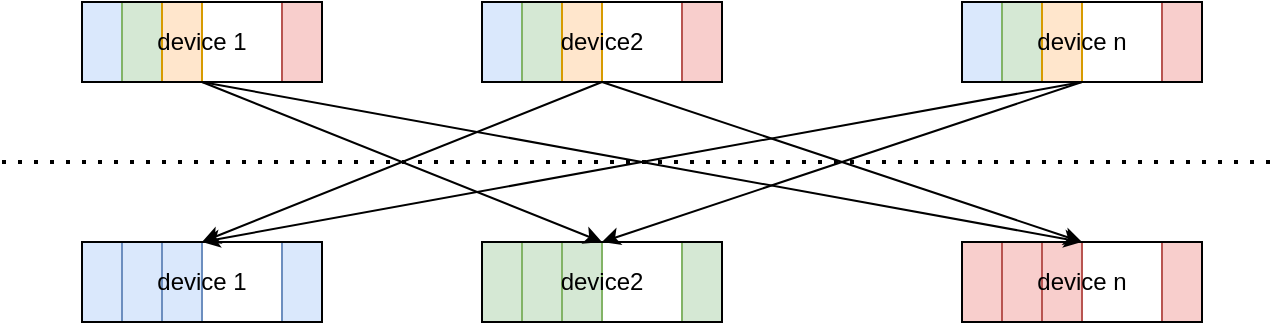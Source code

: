 <mxfile version="21.0.2" type="github">
  <diagram name="Page-1" id="GqM_GtEpAZezMYEgQ5xa">
    <mxGraphModel dx="954" dy="616" grid="1" gridSize="10" guides="1" tooltips="1" connect="1" arrows="1" fold="1" page="1" pageScale="1" pageWidth="850" pageHeight="1100" math="0" shadow="0">
      <root>
        <mxCell id="0" />
        <mxCell id="1" parent="0" />
        <mxCell id="keDTnLgS_OwcRACG__t4-4" value="" style="rounded=0;whiteSpace=wrap;html=1;fillColor=#dae8fc;strokeColor=#6c8ebf;" parent="1" vertex="1">
          <mxGeometry x="80" y="120" width="20" height="40" as="geometry" />
        </mxCell>
        <mxCell id="keDTnLgS_OwcRACG__t4-5" value="" style="rounded=0;whiteSpace=wrap;html=1;fillColor=#d5e8d4;strokeColor=#82b366;" parent="1" vertex="1">
          <mxGeometry x="100" y="120" width="20" height="40" as="geometry" />
        </mxCell>
        <mxCell id="keDTnLgS_OwcRACG__t4-6" value="" style="rounded=0;whiteSpace=wrap;html=1;fillColor=#ffe6cc;strokeColor=#d79b00;" parent="1" vertex="1">
          <mxGeometry x="120" y="120" width="20" height="40" as="geometry" />
        </mxCell>
        <mxCell id="keDTnLgS_OwcRACG__t4-8" value="" style="rounded=0;whiteSpace=wrap;html=1;fillColor=#f8cecc;strokeColor=#b85450;" parent="1" vertex="1">
          <mxGeometry x="180" y="120" width="20" height="40" as="geometry" />
        </mxCell>
        <mxCell id="keDTnLgS_OwcRACG__t4-10" value="" style="rounded=0;whiteSpace=wrap;html=1;fillColor=#dae8fc;strokeColor=#6c8ebf;" parent="1" vertex="1">
          <mxGeometry x="280" y="120" width="20" height="40" as="geometry" />
        </mxCell>
        <mxCell id="keDTnLgS_OwcRACG__t4-11" value="" style="rounded=0;whiteSpace=wrap;html=1;fillColor=#d5e8d4;strokeColor=#82b366;" parent="1" vertex="1">
          <mxGeometry x="300" y="120" width="20" height="40" as="geometry" />
        </mxCell>
        <mxCell id="keDTnLgS_OwcRACG__t4-12" value="" style="rounded=0;whiteSpace=wrap;html=1;fillColor=#ffe6cc;strokeColor=#d79b00;" parent="1" vertex="1">
          <mxGeometry x="320" y="120" width="20" height="40" as="geometry" />
        </mxCell>
        <mxCell id="keDTnLgS_OwcRACG__t4-13" value="" style="rounded=0;whiteSpace=wrap;html=1;fillColor=#f8cecc;strokeColor=#b85450;" parent="1" vertex="1">
          <mxGeometry x="380" y="120" width="20" height="40" as="geometry" />
        </mxCell>
        <mxCell id="keDTnLgS_OwcRACG__t4-15" value="" style="rounded=0;whiteSpace=wrap;html=1;fillColor=#dae8fc;strokeColor=#6c8ebf;" parent="1" vertex="1">
          <mxGeometry x="520" y="120" width="20" height="40" as="geometry" />
        </mxCell>
        <mxCell id="keDTnLgS_OwcRACG__t4-16" value="" style="rounded=0;whiteSpace=wrap;html=1;fillColor=#d5e8d4;strokeColor=#82b366;" parent="1" vertex="1">
          <mxGeometry x="540" y="120" width="20" height="40" as="geometry" />
        </mxCell>
        <mxCell id="keDTnLgS_OwcRACG__t4-17" value="" style="rounded=0;whiteSpace=wrap;html=1;fillColor=#ffe6cc;strokeColor=#d79b00;" parent="1" vertex="1">
          <mxGeometry x="560" y="120" width="20" height="40" as="geometry" />
        </mxCell>
        <mxCell id="keDTnLgS_OwcRACG__t4-18" value="" style="rounded=0;whiteSpace=wrap;html=1;fillColor=#f8cecc;strokeColor=#b85450;" parent="1" vertex="1">
          <mxGeometry x="620" y="120" width="20" height="40" as="geometry" />
        </mxCell>
        <mxCell id="keDTnLgS_OwcRACG__t4-7" value="device 1" style="rounded=0;whiteSpace=wrap;html=1;fillColor=none;" parent="1" vertex="1">
          <mxGeometry x="80" y="120" width="120" height="40" as="geometry" />
        </mxCell>
        <mxCell id="keDTnLgS_OwcRACG__t4-9" value="device2" style="rounded=0;whiteSpace=wrap;html=1;fillColor=none;" parent="1" vertex="1">
          <mxGeometry x="280" y="120" width="120" height="40" as="geometry" />
        </mxCell>
        <mxCell id="keDTnLgS_OwcRACG__t4-14" value="device n" style="rounded=0;whiteSpace=wrap;html=1;fillColor=none;" parent="1" vertex="1">
          <mxGeometry x="520" y="120" width="120" height="40" as="geometry" />
        </mxCell>
        <mxCell id="V1a2tWrJ-6fX1USO5qKv-2" value="" style="rounded=0;whiteSpace=wrap;html=1;fillColor=#dae8fc;strokeColor=#6c8ebf;" vertex="1" parent="1">
          <mxGeometry x="80" y="240" width="20" height="40" as="geometry" />
        </mxCell>
        <mxCell id="V1a2tWrJ-6fX1USO5qKv-3" value="" style="rounded=0;whiteSpace=wrap;html=1;fillColor=#dae8fc;strokeColor=#6c8ebf;" vertex="1" parent="1">
          <mxGeometry x="100" y="240" width="20" height="40" as="geometry" />
        </mxCell>
        <mxCell id="V1a2tWrJ-6fX1USO5qKv-4" value="" style="rounded=0;whiteSpace=wrap;html=1;fillColor=#dae8fc;strokeColor=#6c8ebf;" vertex="1" parent="1">
          <mxGeometry x="120" y="240" width="20" height="40" as="geometry" />
        </mxCell>
        <mxCell id="V1a2tWrJ-6fX1USO5qKv-5" value="" style="rounded=0;whiteSpace=wrap;html=1;fillColor=#dae8fc;strokeColor=#6c8ebf;" vertex="1" parent="1">
          <mxGeometry x="180" y="240" width="20" height="40" as="geometry" />
        </mxCell>
        <mxCell id="V1a2tWrJ-6fX1USO5qKv-6" value="" style="rounded=0;whiteSpace=wrap;html=1;fillColor=#d5e8d4;strokeColor=#82b366;" vertex="1" parent="1">
          <mxGeometry x="280" y="240" width="20" height="40" as="geometry" />
        </mxCell>
        <mxCell id="V1a2tWrJ-6fX1USO5qKv-7" value="" style="rounded=0;whiteSpace=wrap;html=1;fillColor=#d5e8d4;strokeColor=#82b366;" vertex="1" parent="1">
          <mxGeometry x="300" y="240" width="20" height="40" as="geometry" />
        </mxCell>
        <mxCell id="V1a2tWrJ-6fX1USO5qKv-8" value="" style="rounded=0;whiteSpace=wrap;html=1;fillColor=#d5e8d4;strokeColor=#82b366;" vertex="1" parent="1">
          <mxGeometry x="320" y="240" width="20" height="40" as="geometry" />
        </mxCell>
        <mxCell id="V1a2tWrJ-6fX1USO5qKv-9" value="" style="rounded=0;whiteSpace=wrap;html=1;fillColor=#d5e8d4;strokeColor=#82b366;" vertex="1" parent="1">
          <mxGeometry x="380" y="240" width="20" height="40" as="geometry" />
        </mxCell>
        <mxCell id="V1a2tWrJ-6fX1USO5qKv-10" value="" style="rounded=0;whiteSpace=wrap;html=1;fillColor=#f8cecc;strokeColor=#b85450;" vertex="1" parent="1">
          <mxGeometry x="520" y="240" width="20" height="40" as="geometry" />
        </mxCell>
        <mxCell id="V1a2tWrJ-6fX1USO5qKv-11" value="" style="rounded=0;whiteSpace=wrap;html=1;fillColor=#f8cecc;strokeColor=#b85450;" vertex="1" parent="1">
          <mxGeometry x="540" y="240" width="20" height="40" as="geometry" />
        </mxCell>
        <mxCell id="V1a2tWrJ-6fX1USO5qKv-12" value="" style="rounded=0;whiteSpace=wrap;html=1;fillColor=#f8cecc;strokeColor=#b85450;" vertex="1" parent="1">
          <mxGeometry x="560" y="240" width="20" height="40" as="geometry" />
        </mxCell>
        <mxCell id="V1a2tWrJ-6fX1USO5qKv-13" value="" style="rounded=0;whiteSpace=wrap;html=1;fillColor=#f8cecc;strokeColor=#b85450;" vertex="1" parent="1">
          <mxGeometry x="620" y="240" width="20" height="40" as="geometry" />
        </mxCell>
        <mxCell id="V1a2tWrJ-6fX1USO5qKv-14" value="device 1" style="rounded=0;whiteSpace=wrap;html=1;fillColor=none;" vertex="1" parent="1">
          <mxGeometry x="80" y="240" width="120" height="40" as="geometry" />
        </mxCell>
        <mxCell id="V1a2tWrJ-6fX1USO5qKv-15" value="device2" style="rounded=0;whiteSpace=wrap;html=1;fillColor=none;" vertex="1" parent="1">
          <mxGeometry x="280" y="240" width="120" height="40" as="geometry" />
        </mxCell>
        <mxCell id="V1a2tWrJ-6fX1USO5qKv-16" value="device n" style="rounded=0;whiteSpace=wrap;html=1;fillColor=none;" vertex="1" parent="1">
          <mxGeometry x="520" y="240" width="120" height="40" as="geometry" />
        </mxCell>
        <mxCell id="V1a2tWrJ-6fX1USO5qKv-17" value="" style="endArrow=none;dashed=1;html=1;dashPattern=1 3;strokeWidth=2;rounded=0;" edge="1" parent="1">
          <mxGeometry width="50" height="50" relative="1" as="geometry">
            <mxPoint x="40" y="200" as="sourcePoint" />
            <mxPoint x="680" y="200" as="targetPoint" />
          </mxGeometry>
        </mxCell>
        <mxCell id="V1a2tWrJ-6fX1USO5qKv-18" value="" style="endArrow=classic;html=1;rounded=0;exitX=0.5;exitY=1;exitDx=0;exitDy=0;" edge="1" parent="1" source="keDTnLgS_OwcRACG__t4-7">
          <mxGeometry width="50" height="50" relative="1" as="geometry">
            <mxPoint x="380" y="330" as="sourcePoint" />
            <mxPoint x="340" y="240" as="targetPoint" />
          </mxGeometry>
        </mxCell>
        <mxCell id="V1a2tWrJ-6fX1USO5qKv-19" value="" style="endArrow=classic;html=1;rounded=0;exitX=0.5;exitY=1;exitDx=0;exitDy=0;entryX=0.5;entryY=0;entryDx=0;entryDy=0;" edge="1" parent="1" source="keDTnLgS_OwcRACG__t4-7" target="V1a2tWrJ-6fX1USO5qKv-16">
          <mxGeometry width="50" height="50" relative="1" as="geometry">
            <mxPoint x="150" y="170" as="sourcePoint" />
            <mxPoint x="350" y="250" as="targetPoint" />
          </mxGeometry>
        </mxCell>
        <mxCell id="V1a2tWrJ-6fX1USO5qKv-20" value="" style="endArrow=classic;html=1;rounded=0;entryX=0.5;entryY=0;entryDx=0;entryDy=0;exitX=0.5;exitY=1;exitDx=0;exitDy=0;" edge="1" parent="1" source="keDTnLgS_OwcRACG__t4-9" target="V1a2tWrJ-6fX1USO5qKv-14">
          <mxGeometry width="50" height="50" relative="1" as="geometry">
            <mxPoint x="150" y="170" as="sourcePoint" />
            <mxPoint x="350" y="250" as="targetPoint" />
          </mxGeometry>
        </mxCell>
        <mxCell id="V1a2tWrJ-6fX1USO5qKv-21" value="" style="endArrow=classic;html=1;rounded=0;entryX=0.5;entryY=0;entryDx=0;entryDy=0;exitX=0.5;exitY=1;exitDx=0;exitDy=0;" edge="1" parent="1" source="keDTnLgS_OwcRACG__t4-14" target="V1a2tWrJ-6fX1USO5qKv-14">
          <mxGeometry width="50" height="50" relative="1" as="geometry">
            <mxPoint x="350" y="170" as="sourcePoint" />
            <mxPoint x="150" y="250" as="targetPoint" />
          </mxGeometry>
        </mxCell>
        <mxCell id="V1a2tWrJ-6fX1USO5qKv-22" value="" style="endArrow=classic;html=1;rounded=0;entryX=0.5;entryY=0;entryDx=0;entryDy=0;exitX=0.5;exitY=1;exitDx=0;exitDy=0;" edge="1" parent="1" source="keDTnLgS_OwcRACG__t4-9" target="V1a2tWrJ-6fX1USO5qKv-16">
          <mxGeometry width="50" height="50" relative="1" as="geometry">
            <mxPoint x="360" y="180" as="sourcePoint" />
            <mxPoint x="160" y="260" as="targetPoint" />
          </mxGeometry>
        </mxCell>
        <mxCell id="V1a2tWrJ-6fX1USO5qKv-23" value="" style="endArrow=classic;html=1;rounded=0;entryX=0.5;entryY=0;entryDx=0;entryDy=0;exitX=0.5;exitY=1;exitDx=0;exitDy=0;" edge="1" parent="1" source="keDTnLgS_OwcRACG__t4-14" target="V1a2tWrJ-6fX1USO5qKv-15">
          <mxGeometry width="50" height="50" relative="1" as="geometry">
            <mxPoint x="370" y="190" as="sourcePoint" />
            <mxPoint x="170" y="270" as="targetPoint" />
          </mxGeometry>
        </mxCell>
      </root>
    </mxGraphModel>
  </diagram>
</mxfile>
